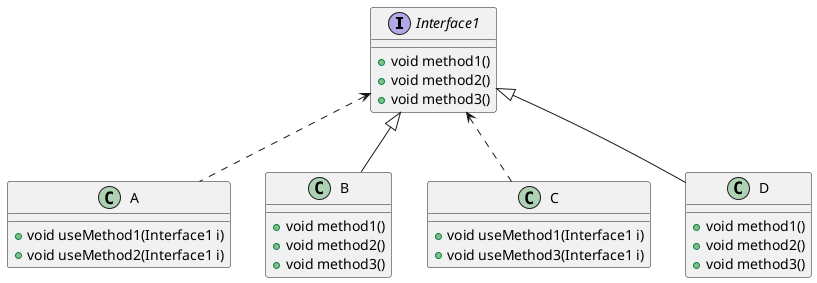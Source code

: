 @startuml

interface Interface1 {
	+ void method1()
	+ void method2()
	+ void method3()
}
class A {
	+ void useMethod1(Interface1 i)
	+ void useMethod2(Interface1 i)
}
class B {
	+ void method1()
	+ void method2()
	+ void method3()
}
class C{
	+ void useMethod1(Interface1 i)
	+ void useMethod3(Interface1 i)
}
class D {
	+ void method1()
	+ void method2()
	+ void method3()
}

Interface1 <|-- B
Interface1 <|-- D
Interface1 <.. A
Interface1 <.. C

@enduml